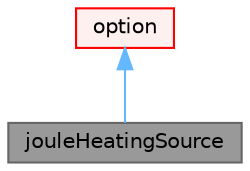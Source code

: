 digraph "jouleHeatingSource"
{
 // LATEX_PDF_SIZE
  bgcolor="transparent";
  edge [fontname=Helvetica,fontsize=10,labelfontname=Helvetica,labelfontsize=10];
  node [fontname=Helvetica,fontsize=10,shape=box,height=0.2,width=0.4];
  Node1 [id="Node000001",label="jouleHeatingSource",height=0.2,width=0.4,color="gray40", fillcolor="grey60", style="filled", fontcolor="black",tooltip="Evolves an electrical potential equation."];
  Node2 -> Node1 [id="edge1_Node000001_Node000002",dir="back",color="steelblue1",style="solid",tooltip=" "];
  Node2 [id="Node000002",label="option",height=0.2,width=0.4,color="red", fillcolor="#FFF0F0", style="filled",URL="$classFoam_1_1fv_1_1option.html",tooltip="Base abstract class for handling finite volume options (i.e. fvOption)."];
}
